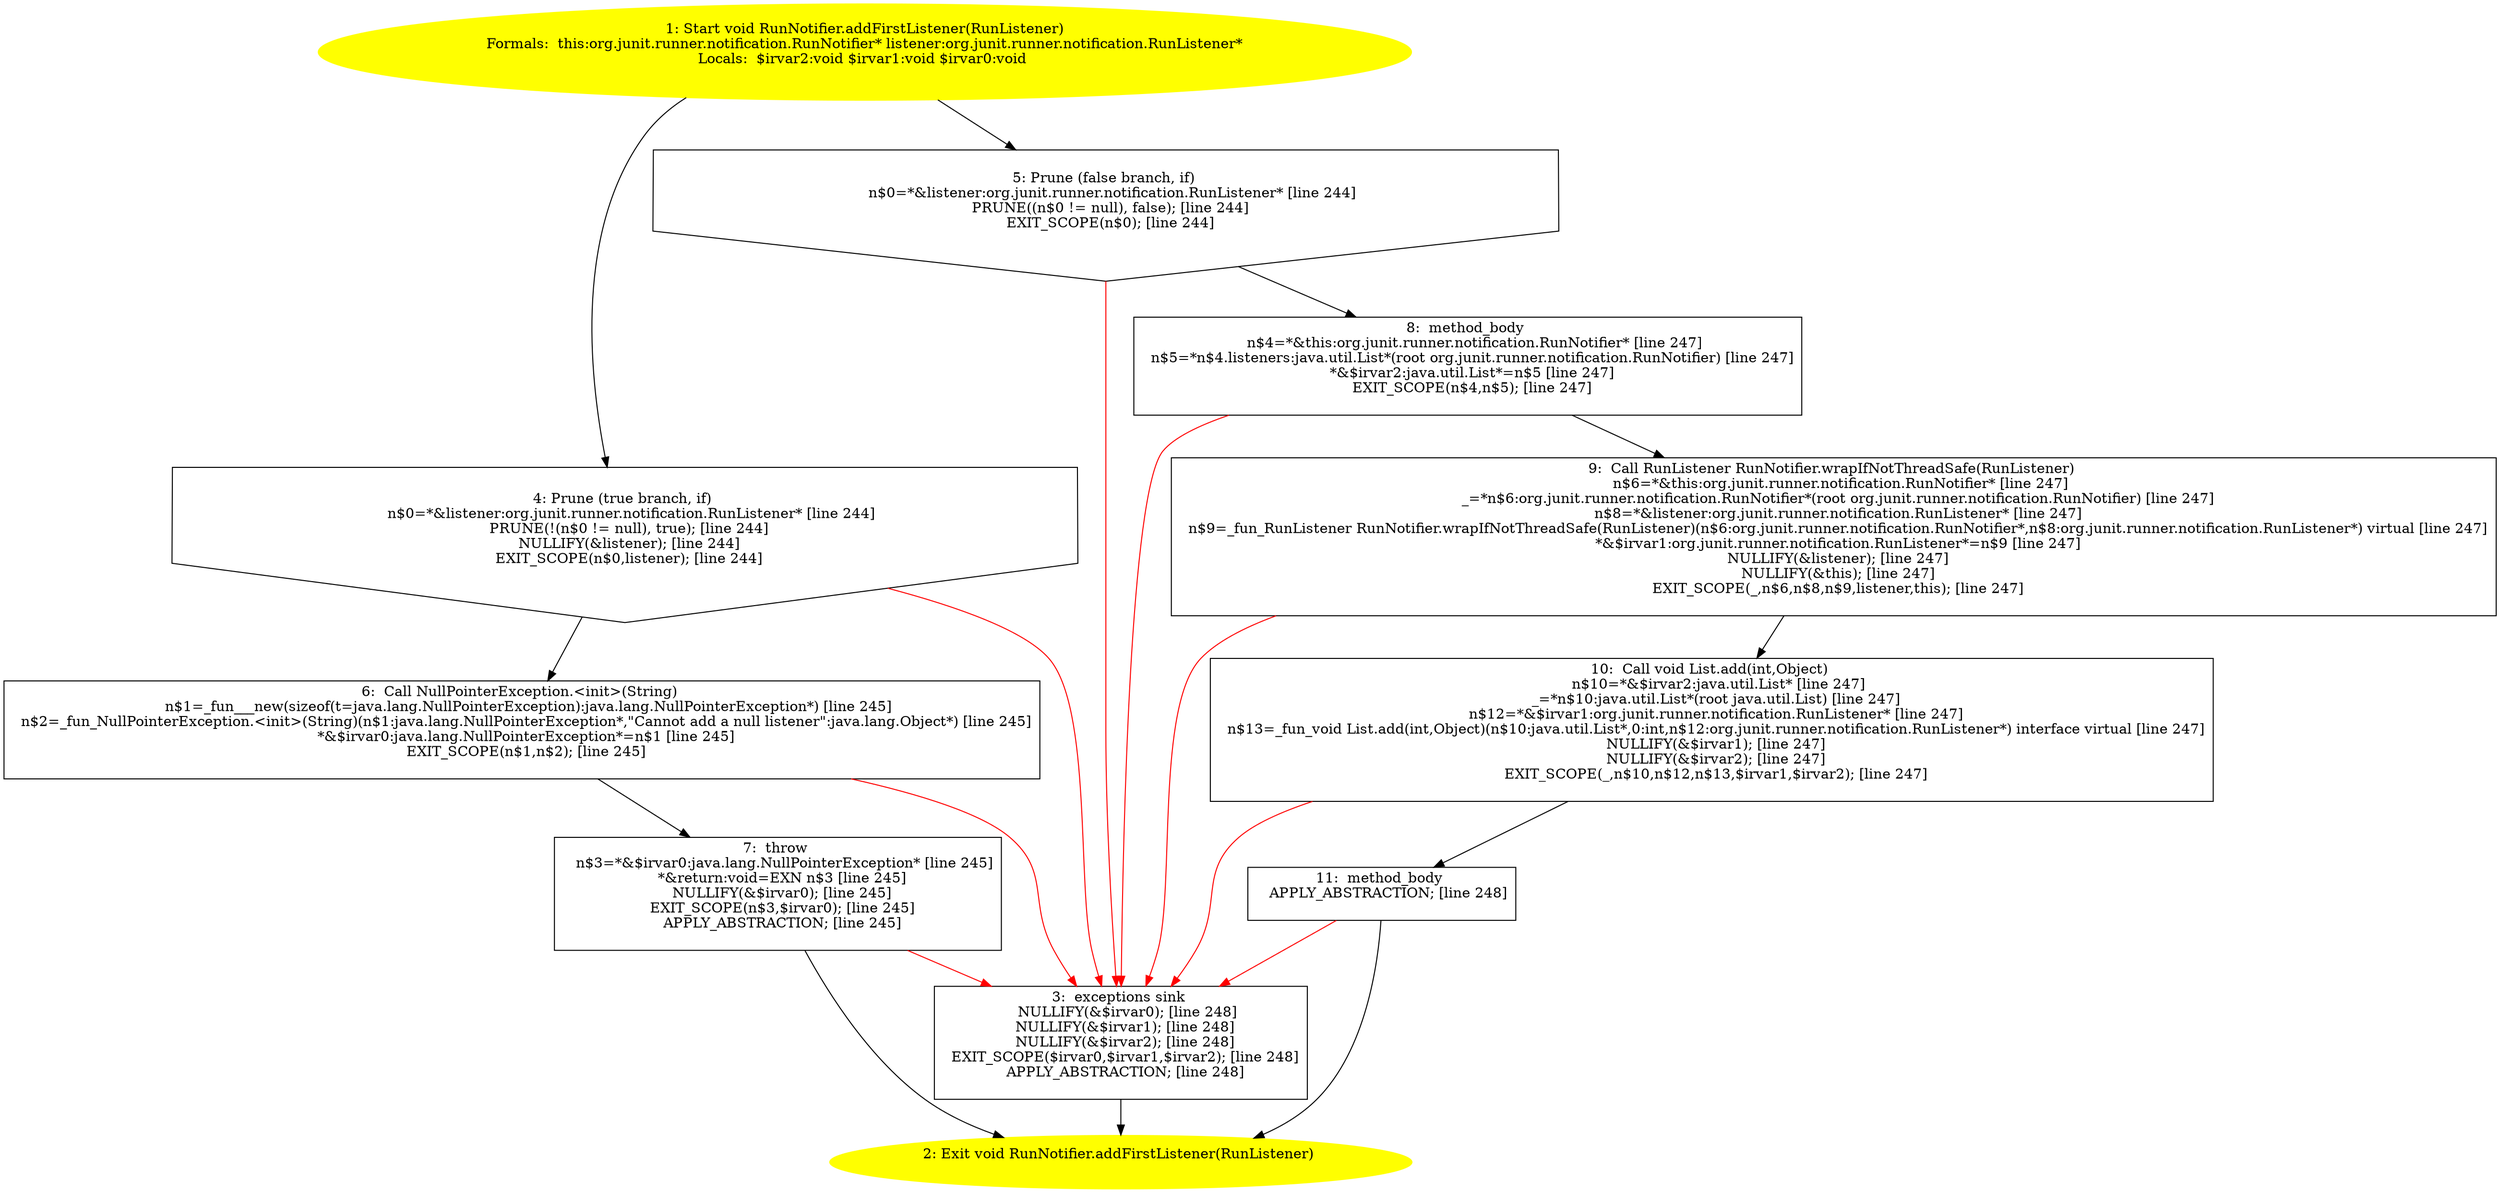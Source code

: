 /* @generated */
digraph cfg {
"org.junit.runner.notification.RunNotifier.addFirstListener(org.junit.runner.notification.RunListener.5cc7d804318f063a90c68312cae31386_1" [label="1: Start void RunNotifier.addFirstListener(RunListener)\nFormals:  this:org.junit.runner.notification.RunNotifier* listener:org.junit.runner.notification.RunListener*\nLocals:  $irvar2:void $irvar1:void $irvar0:void \n  " color=yellow style=filled]
	

	 "org.junit.runner.notification.RunNotifier.addFirstListener(org.junit.runner.notification.RunListener.5cc7d804318f063a90c68312cae31386_1" -> "org.junit.runner.notification.RunNotifier.addFirstListener(org.junit.runner.notification.RunListener.5cc7d804318f063a90c68312cae31386_4" ;
	 "org.junit.runner.notification.RunNotifier.addFirstListener(org.junit.runner.notification.RunListener.5cc7d804318f063a90c68312cae31386_1" -> "org.junit.runner.notification.RunNotifier.addFirstListener(org.junit.runner.notification.RunListener.5cc7d804318f063a90c68312cae31386_5" ;
"org.junit.runner.notification.RunNotifier.addFirstListener(org.junit.runner.notification.RunListener.5cc7d804318f063a90c68312cae31386_2" [label="2: Exit void RunNotifier.addFirstListener(RunListener) \n  " color=yellow style=filled]
	

"org.junit.runner.notification.RunNotifier.addFirstListener(org.junit.runner.notification.RunListener.5cc7d804318f063a90c68312cae31386_3" [label="3:  exceptions sink \n   NULLIFY(&$irvar0); [line 248]\n  NULLIFY(&$irvar1); [line 248]\n  NULLIFY(&$irvar2); [line 248]\n  EXIT_SCOPE($irvar0,$irvar1,$irvar2); [line 248]\n  APPLY_ABSTRACTION; [line 248]\n " shape="box"]
	

	 "org.junit.runner.notification.RunNotifier.addFirstListener(org.junit.runner.notification.RunListener.5cc7d804318f063a90c68312cae31386_3" -> "org.junit.runner.notification.RunNotifier.addFirstListener(org.junit.runner.notification.RunListener.5cc7d804318f063a90c68312cae31386_2" ;
"org.junit.runner.notification.RunNotifier.addFirstListener(org.junit.runner.notification.RunListener.5cc7d804318f063a90c68312cae31386_4" [label="4: Prune (true branch, if) \n   n$0=*&listener:org.junit.runner.notification.RunListener* [line 244]\n  PRUNE(!(n$0 != null), true); [line 244]\n  NULLIFY(&listener); [line 244]\n  EXIT_SCOPE(n$0,listener); [line 244]\n " shape="invhouse"]
	

	 "org.junit.runner.notification.RunNotifier.addFirstListener(org.junit.runner.notification.RunListener.5cc7d804318f063a90c68312cae31386_4" -> "org.junit.runner.notification.RunNotifier.addFirstListener(org.junit.runner.notification.RunListener.5cc7d804318f063a90c68312cae31386_6" ;
	 "org.junit.runner.notification.RunNotifier.addFirstListener(org.junit.runner.notification.RunListener.5cc7d804318f063a90c68312cae31386_4" -> "org.junit.runner.notification.RunNotifier.addFirstListener(org.junit.runner.notification.RunListener.5cc7d804318f063a90c68312cae31386_3" [color="red" ];
"org.junit.runner.notification.RunNotifier.addFirstListener(org.junit.runner.notification.RunListener.5cc7d804318f063a90c68312cae31386_5" [label="5: Prune (false branch, if) \n   n$0=*&listener:org.junit.runner.notification.RunListener* [line 244]\n  PRUNE((n$0 != null), false); [line 244]\n  EXIT_SCOPE(n$0); [line 244]\n " shape="invhouse"]
	

	 "org.junit.runner.notification.RunNotifier.addFirstListener(org.junit.runner.notification.RunListener.5cc7d804318f063a90c68312cae31386_5" -> "org.junit.runner.notification.RunNotifier.addFirstListener(org.junit.runner.notification.RunListener.5cc7d804318f063a90c68312cae31386_8" ;
	 "org.junit.runner.notification.RunNotifier.addFirstListener(org.junit.runner.notification.RunListener.5cc7d804318f063a90c68312cae31386_5" -> "org.junit.runner.notification.RunNotifier.addFirstListener(org.junit.runner.notification.RunListener.5cc7d804318f063a90c68312cae31386_3" [color="red" ];
"org.junit.runner.notification.RunNotifier.addFirstListener(org.junit.runner.notification.RunListener.5cc7d804318f063a90c68312cae31386_6" [label="6:  Call NullPointerException.<init>(String) \n   n$1=_fun___new(sizeof(t=java.lang.NullPointerException):java.lang.NullPointerException*) [line 245]\n  n$2=_fun_NullPointerException.<init>(String)(n$1:java.lang.NullPointerException*,\"Cannot add a null listener\":java.lang.Object*) [line 245]\n  *&$irvar0:java.lang.NullPointerException*=n$1 [line 245]\n  EXIT_SCOPE(n$1,n$2); [line 245]\n " shape="box"]
	

	 "org.junit.runner.notification.RunNotifier.addFirstListener(org.junit.runner.notification.RunListener.5cc7d804318f063a90c68312cae31386_6" -> "org.junit.runner.notification.RunNotifier.addFirstListener(org.junit.runner.notification.RunListener.5cc7d804318f063a90c68312cae31386_7" ;
	 "org.junit.runner.notification.RunNotifier.addFirstListener(org.junit.runner.notification.RunListener.5cc7d804318f063a90c68312cae31386_6" -> "org.junit.runner.notification.RunNotifier.addFirstListener(org.junit.runner.notification.RunListener.5cc7d804318f063a90c68312cae31386_3" [color="red" ];
"org.junit.runner.notification.RunNotifier.addFirstListener(org.junit.runner.notification.RunListener.5cc7d804318f063a90c68312cae31386_7" [label="7:  throw \n   n$3=*&$irvar0:java.lang.NullPointerException* [line 245]\n  *&return:void=EXN n$3 [line 245]\n  NULLIFY(&$irvar0); [line 245]\n  EXIT_SCOPE(n$3,$irvar0); [line 245]\n  APPLY_ABSTRACTION; [line 245]\n " shape="box"]
	

	 "org.junit.runner.notification.RunNotifier.addFirstListener(org.junit.runner.notification.RunListener.5cc7d804318f063a90c68312cae31386_7" -> "org.junit.runner.notification.RunNotifier.addFirstListener(org.junit.runner.notification.RunListener.5cc7d804318f063a90c68312cae31386_2" ;
	 "org.junit.runner.notification.RunNotifier.addFirstListener(org.junit.runner.notification.RunListener.5cc7d804318f063a90c68312cae31386_7" -> "org.junit.runner.notification.RunNotifier.addFirstListener(org.junit.runner.notification.RunListener.5cc7d804318f063a90c68312cae31386_3" [color="red" ];
"org.junit.runner.notification.RunNotifier.addFirstListener(org.junit.runner.notification.RunListener.5cc7d804318f063a90c68312cae31386_8" [label="8:  method_body \n   n$4=*&this:org.junit.runner.notification.RunNotifier* [line 247]\n  n$5=*n$4.listeners:java.util.List*(root org.junit.runner.notification.RunNotifier) [line 247]\n  *&$irvar2:java.util.List*=n$5 [line 247]\n  EXIT_SCOPE(n$4,n$5); [line 247]\n " shape="box"]
	

	 "org.junit.runner.notification.RunNotifier.addFirstListener(org.junit.runner.notification.RunListener.5cc7d804318f063a90c68312cae31386_8" -> "org.junit.runner.notification.RunNotifier.addFirstListener(org.junit.runner.notification.RunListener.5cc7d804318f063a90c68312cae31386_9" ;
	 "org.junit.runner.notification.RunNotifier.addFirstListener(org.junit.runner.notification.RunListener.5cc7d804318f063a90c68312cae31386_8" -> "org.junit.runner.notification.RunNotifier.addFirstListener(org.junit.runner.notification.RunListener.5cc7d804318f063a90c68312cae31386_3" [color="red" ];
"org.junit.runner.notification.RunNotifier.addFirstListener(org.junit.runner.notification.RunListener.5cc7d804318f063a90c68312cae31386_9" [label="9:  Call RunListener RunNotifier.wrapIfNotThreadSafe(RunListener) \n   n$6=*&this:org.junit.runner.notification.RunNotifier* [line 247]\n  _=*n$6:org.junit.runner.notification.RunNotifier*(root org.junit.runner.notification.RunNotifier) [line 247]\n  n$8=*&listener:org.junit.runner.notification.RunListener* [line 247]\n  n$9=_fun_RunListener RunNotifier.wrapIfNotThreadSafe(RunListener)(n$6:org.junit.runner.notification.RunNotifier*,n$8:org.junit.runner.notification.RunListener*) virtual [line 247]\n  *&$irvar1:org.junit.runner.notification.RunListener*=n$9 [line 247]\n  NULLIFY(&listener); [line 247]\n  NULLIFY(&this); [line 247]\n  EXIT_SCOPE(_,n$6,n$8,n$9,listener,this); [line 247]\n " shape="box"]
	

	 "org.junit.runner.notification.RunNotifier.addFirstListener(org.junit.runner.notification.RunListener.5cc7d804318f063a90c68312cae31386_9" -> "org.junit.runner.notification.RunNotifier.addFirstListener(org.junit.runner.notification.RunListener.5cc7d804318f063a90c68312cae31386_10" ;
	 "org.junit.runner.notification.RunNotifier.addFirstListener(org.junit.runner.notification.RunListener.5cc7d804318f063a90c68312cae31386_9" -> "org.junit.runner.notification.RunNotifier.addFirstListener(org.junit.runner.notification.RunListener.5cc7d804318f063a90c68312cae31386_3" [color="red" ];
"org.junit.runner.notification.RunNotifier.addFirstListener(org.junit.runner.notification.RunListener.5cc7d804318f063a90c68312cae31386_10" [label="10:  Call void List.add(int,Object) \n   n$10=*&$irvar2:java.util.List* [line 247]\n  _=*n$10:java.util.List*(root java.util.List) [line 247]\n  n$12=*&$irvar1:org.junit.runner.notification.RunListener* [line 247]\n  n$13=_fun_void List.add(int,Object)(n$10:java.util.List*,0:int,n$12:org.junit.runner.notification.RunListener*) interface virtual [line 247]\n  NULLIFY(&$irvar1); [line 247]\n  NULLIFY(&$irvar2); [line 247]\n  EXIT_SCOPE(_,n$10,n$12,n$13,$irvar1,$irvar2); [line 247]\n " shape="box"]
	

	 "org.junit.runner.notification.RunNotifier.addFirstListener(org.junit.runner.notification.RunListener.5cc7d804318f063a90c68312cae31386_10" -> "org.junit.runner.notification.RunNotifier.addFirstListener(org.junit.runner.notification.RunListener.5cc7d804318f063a90c68312cae31386_11" ;
	 "org.junit.runner.notification.RunNotifier.addFirstListener(org.junit.runner.notification.RunListener.5cc7d804318f063a90c68312cae31386_10" -> "org.junit.runner.notification.RunNotifier.addFirstListener(org.junit.runner.notification.RunListener.5cc7d804318f063a90c68312cae31386_3" [color="red" ];
"org.junit.runner.notification.RunNotifier.addFirstListener(org.junit.runner.notification.RunListener.5cc7d804318f063a90c68312cae31386_11" [label="11:  method_body \n   APPLY_ABSTRACTION; [line 248]\n " shape="box"]
	

	 "org.junit.runner.notification.RunNotifier.addFirstListener(org.junit.runner.notification.RunListener.5cc7d804318f063a90c68312cae31386_11" -> "org.junit.runner.notification.RunNotifier.addFirstListener(org.junit.runner.notification.RunListener.5cc7d804318f063a90c68312cae31386_2" ;
	 "org.junit.runner.notification.RunNotifier.addFirstListener(org.junit.runner.notification.RunListener.5cc7d804318f063a90c68312cae31386_11" -> "org.junit.runner.notification.RunNotifier.addFirstListener(org.junit.runner.notification.RunListener.5cc7d804318f063a90c68312cae31386_3" [color="red" ];
}
